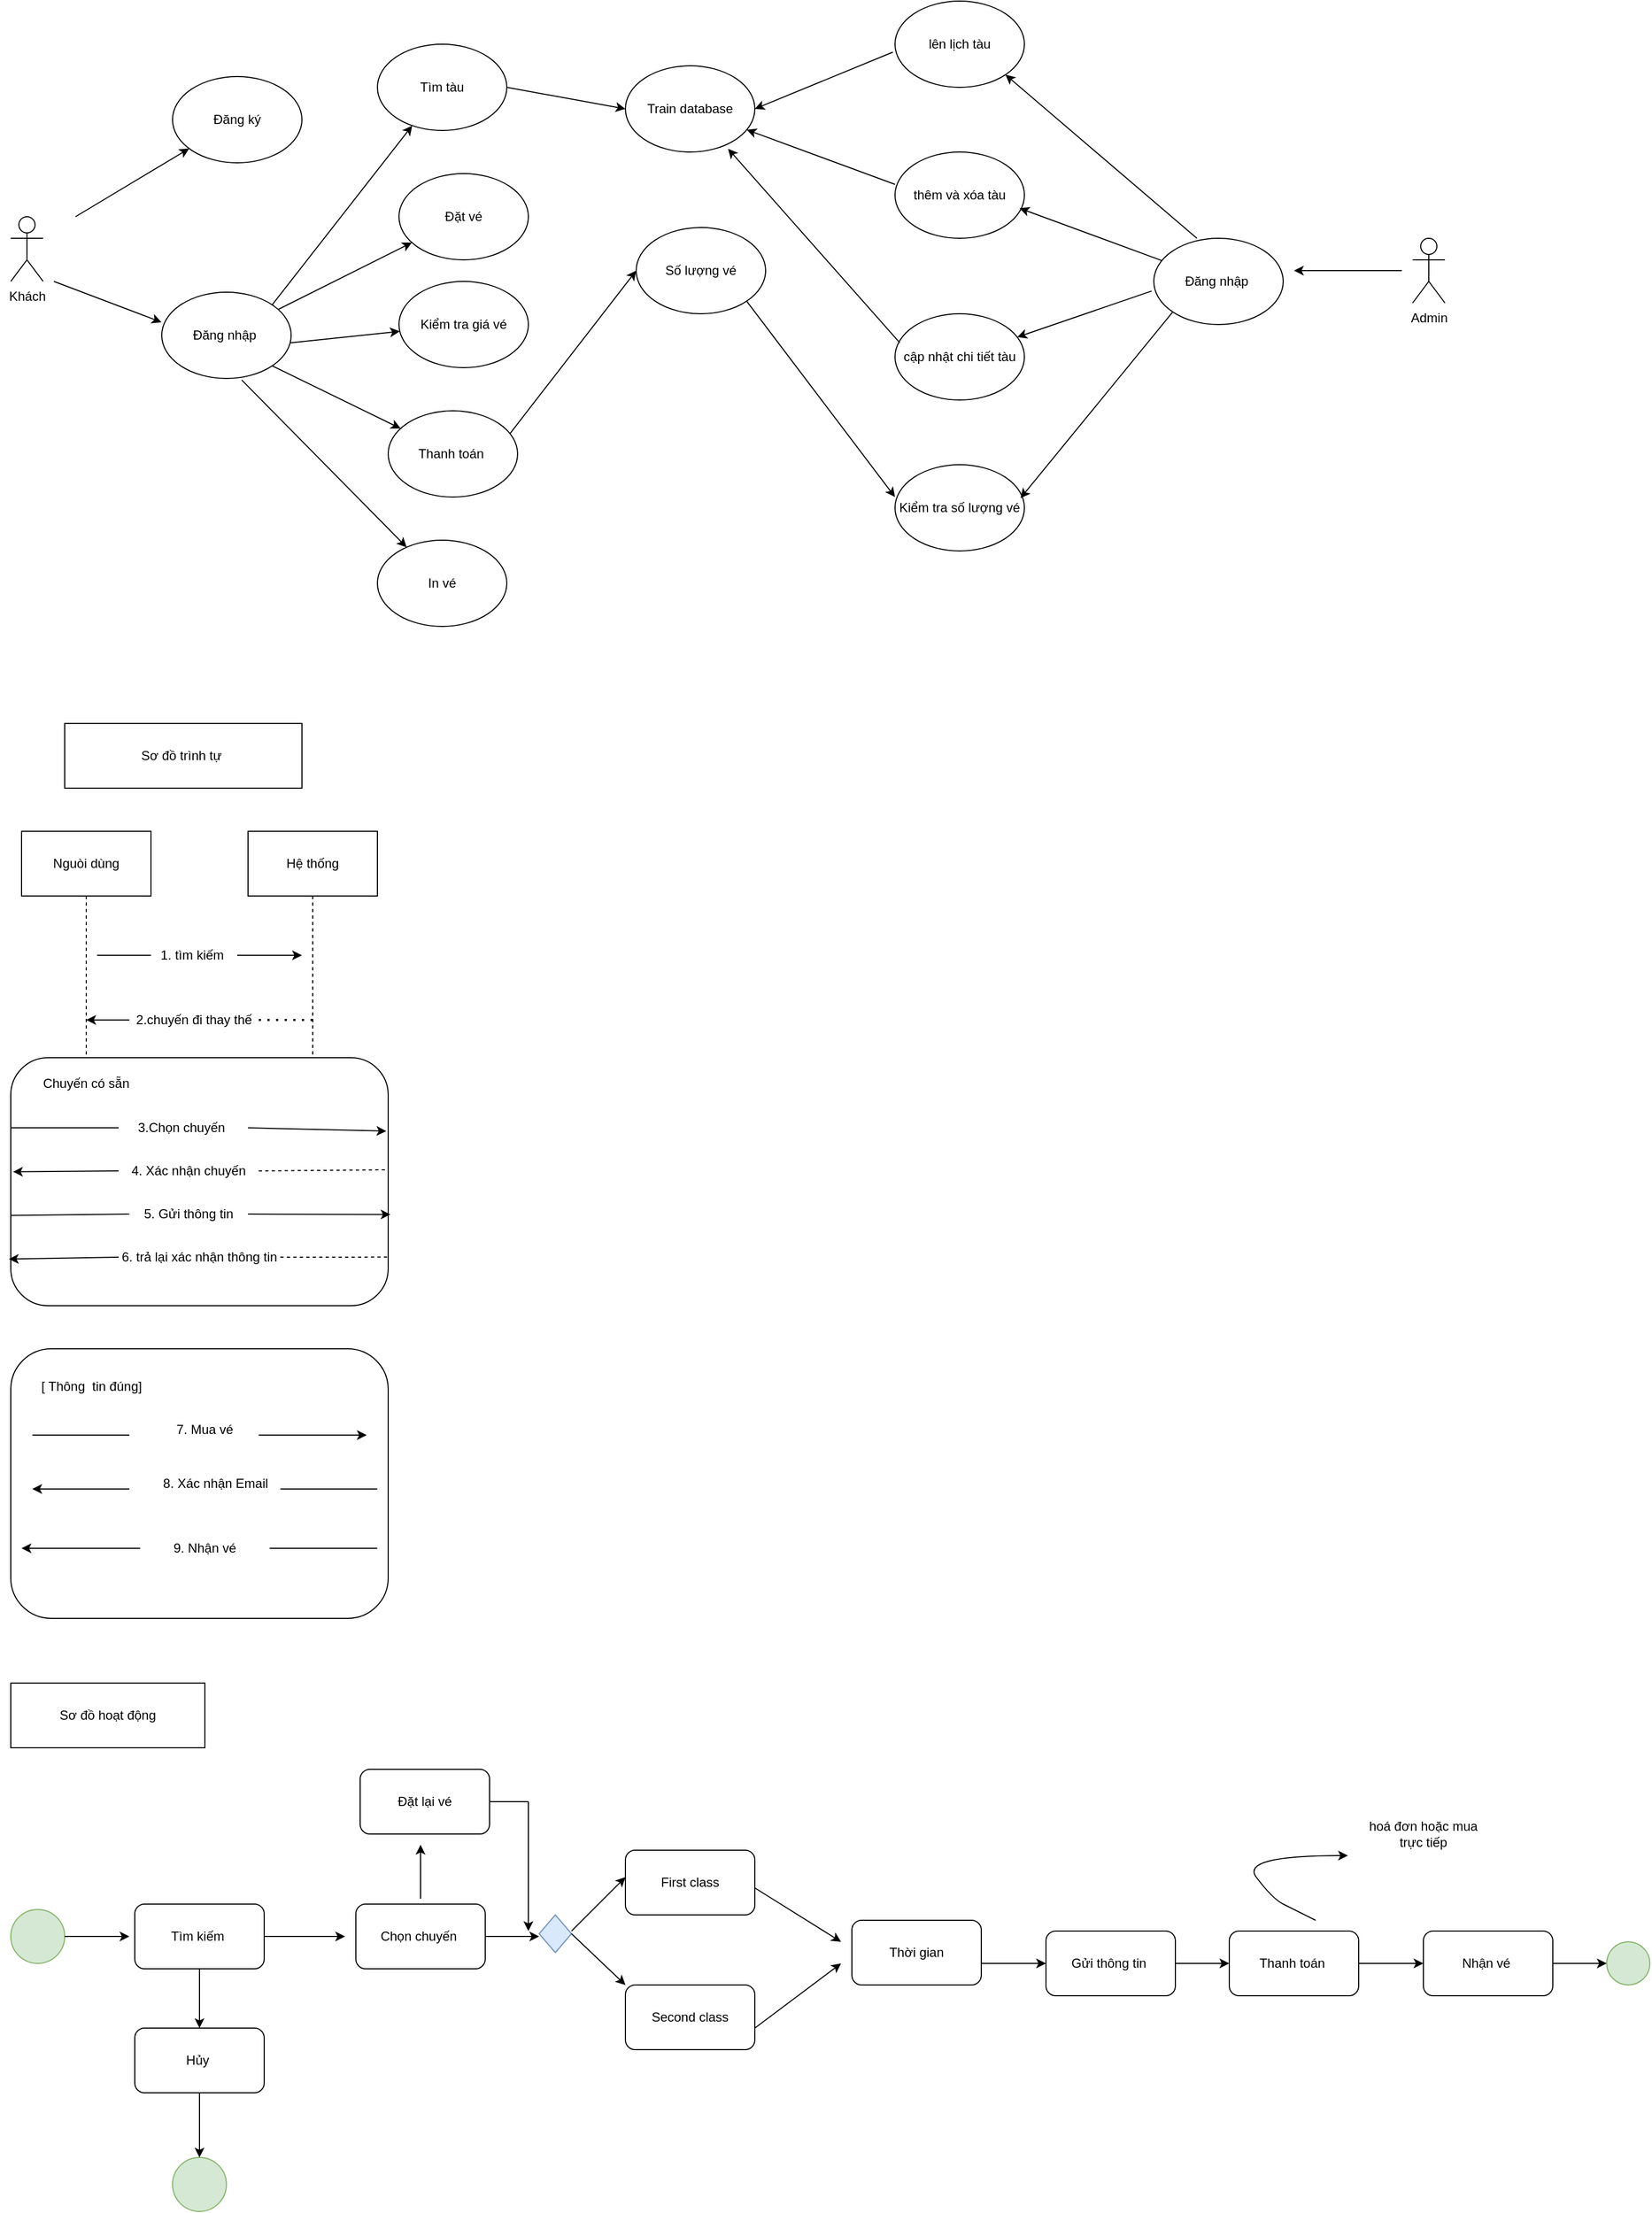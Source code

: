 <mxfile version="24.7.14">
  <diagram name="Trang-1" id="N5LPkn3CKNuSRvLNWtp1">
    <mxGraphModel dx="1050" dy="565" grid="1" gridSize="10" guides="1" tooltips="1" connect="1" arrows="1" fold="1" page="1" pageScale="1" pageWidth="827" pageHeight="1169" math="0" shadow="0">
      <root>
        <mxCell id="0" />
        <mxCell id="1" parent="0" />
        <mxCell id="Zfw_EBbgk86jnpkeLdV4-21" value="Khách" style="shape=umlActor;verticalLabelPosition=bottom;verticalAlign=top;html=1;outlineConnect=0;" parent="1" vertex="1">
          <mxGeometry x="30" y="380" width="30" height="60" as="geometry" />
        </mxCell>
        <mxCell id="Zfw_EBbgk86jnpkeLdV4-22" value="" style="endArrow=classic;html=1;rounded=0;" parent="1" target="Zfw_EBbgk86jnpkeLdV4-23" edge="1">
          <mxGeometry width="50" height="50" relative="1" as="geometry">
            <mxPoint x="90" y="380" as="sourcePoint" />
            <mxPoint x="180" y="320" as="targetPoint" />
          </mxGeometry>
        </mxCell>
        <mxCell id="Zfw_EBbgk86jnpkeLdV4-23" value="Đăng ký" style="ellipse;whiteSpace=wrap;html=1;" parent="1" vertex="1">
          <mxGeometry x="180" y="250" width="120" height="80" as="geometry" />
        </mxCell>
        <mxCell id="Zfw_EBbgk86jnpkeLdV4-24" value="Đăng nhập&amp;nbsp;" style="ellipse;whiteSpace=wrap;html=1;" parent="1" vertex="1">
          <mxGeometry x="170" y="450" width="120" height="80" as="geometry" />
        </mxCell>
        <mxCell id="Zfw_EBbgk86jnpkeLdV4-25" value="" style="endArrow=classic;html=1;rounded=0;entryX=-0.002;entryY=0.348;entryDx=0;entryDy=0;entryPerimeter=0;" parent="1" target="Zfw_EBbgk86jnpkeLdV4-24" edge="1">
          <mxGeometry width="50" height="50" relative="1" as="geometry">
            <mxPoint x="70" y="440" as="sourcePoint" />
            <mxPoint x="250" y="460" as="targetPoint" />
          </mxGeometry>
        </mxCell>
        <mxCell id="Zfw_EBbgk86jnpkeLdV4-26" value="" style="endArrow=classic;html=1;rounded=0;exitX=1;exitY=0;exitDx=0;exitDy=0;" parent="1" source="Zfw_EBbgk86jnpkeLdV4-24" target="Zfw_EBbgk86jnpkeLdV4-27" edge="1">
          <mxGeometry width="50" height="50" relative="1" as="geometry">
            <mxPoint x="390" y="510" as="sourcePoint" />
            <mxPoint x="390" y="320" as="targetPoint" />
          </mxGeometry>
        </mxCell>
        <mxCell id="Zfw_EBbgk86jnpkeLdV4-27" value="Tìm tàu" style="ellipse;whiteSpace=wrap;html=1;" parent="1" vertex="1">
          <mxGeometry x="370" y="220" width="120" height="80" as="geometry" />
        </mxCell>
        <mxCell id="Zfw_EBbgk86jnpkeLdV4-28" value="" style="endArrow=classic;html=1;rounded=0;" parent="1" source="Zfw_EBbgk86jnpkeLdV4-24" target="Zfw_EBbgk86jnpkeLdV4-29" edge="1">
          <mxGeometry width="50" height="50" relative="1" as="geometry">
            <mxPoint x="390" y="510" as="sourcePoint" />
            <mxPoint x="410" y="430" as="targetPoint" />
          </mxGeometry>
        </mxCell>
        <mxCell id="Zfw_EBbgk86jnpkeLdV4-29" value="Đặt vé" style="ellipse;whiteSpace=wrap;html=1;" parent="1" vertex="1">
          <mxGeometry x="390" y="340" width="120" height="80" as="geometry" />
        </mxCell>
        <mxCell id="Zfw_EBbgk86jnpkeLdV4-30" value="" style="endArrow=classic;html=1;rounded=0;exitX=0.992;exitY=0.588;exitDx=0;exitDy=0;exitPerimeter=0;" parent="1" source="Zfw_EBbgk86jnpkeLdV4-24" target="Zfw_EBbgk86jnpkeLdV4-31" edge="1">
          <mxGeometry width="50" height="50" relative="1" as="geometry">
            <mxPoint x="390" y="510" as="sourcePoint" />
            <mxPoint x="380" y="480" as="targetPoint" />
          </mxGeometry>
        </mxCell>
        <mxCell id="Zfw_EBbgk86jnpkeLdV4-31" value="Kiểm tra giá vé" style="ellipse;whiteSpace=wrap;html=1;" parent="1" vertex="1">
          <mxGeometry x="390" y="440" width="120" height="80" as="geometry" />
        </mxCell>
        <mxCell id="Zfw_EBbgk86jnpkeLdV4-32" value="" style="endArrow=classic;html=1;rounded=0;exitX=1;exitY=1;exitDx=0;exitDy=0;" parent="1" source="Zfw_EBbgk86jnpkeLdV4-24" target="Zfw_EBbgk86jnpkeLdV4-33" edge="1">
          <mxGeometry width="50" height="50" relative="1" as="geometry">
            <mxPoint x="390" y="510" as="sourcePoint" />
            <mxPoint x="360" y="570" as="targetPoint" />
          </mxGeometry>
        </mxCell>
        <mxCell id="Zfw_EBbgk86jnpkeLdV4-33" value="Thanh toán&amp;nbsp;" style="ellipse;whiteSpace=wrap;html=1;" parent="1" vertex="1">
          <mxGeometry x="380" y="560" width="120" height="80" as="geometry" />
        </mxCell>
        <mxCell id="Zfw_EBbgk86jnpkeLdV4-34" value="" style="endArrow=classic;html=1;rounded=0;exitX=0.618;exitY=1.018;exitDx=0;exitDy=0;exitPerimeter=0;" parent="1" source="Zfw_EBbgk86jnpkeLdV4-24" target="Zfw_EBbgk86jnpkeLdV4-35" edge="1">
          <mxGeometry width="50" height="50" relative="1" as="geometry">
            <mxPoint x="390" y="510" as="sourcePoint" />
            <mxPoint x="370" y="670" as="targetPoint" />
          </mxGeometry>
        </mxCell>
        <mxCell id="Zfw_EBbgk86jnpkeLdV4-35" value="In vé" style="ellipse;whiteSpace=wrap;html=1;" parent="1" vertex="1">
          <mxGeometry x="370" y="680" width="120" height="80" as="geometry" />
        </mxCell>
        <mxCell id="Zfw_EBbgk86jnpkeLdV4-36" value="" style="endArrow=classic;html=1;rounded=0;exitX=0.942;exitY=0.263;exitDx=0;exitDy=0;exitPerimeter=0;" parent="1" source="Zfw_EBbgk86jnpkeLdV4-33" edge="1">
          <mxGeometry width="50" height="50" relative="1" as="geometry">
            <mxPoint x="390" y="510" as="sourcePoint" />
            <mxPoint x="610" y="430" as="targetPoint" />
          </mxGeometry>
        </mxCell>
        <mxCell id="Zfw_EBbgk86jnpkeLdV4-37" value="Train database" style="ellipse;whiteSpace=wrap;html=1;" parent="1" vertex="1">
          <mxGeometry x="600" y="240" width="120" height="80" as="geometry" />
        </mxCell>
        <mxCell id="Zfw_EBbgk86jnpkeLdV4-38" value="" style="endArrow=classic;html=1;rounded=0;exitX=1;exitY=0.5;exitDx=0;exitDy=0;entryX=0;entryY=0.5;entryDx=0;entryDy=0;" parent="1" source="Zfw_EBbgk86jnpkeLdV4-27" target="Zfw_EBbgk86jnpkeLdV4-37" edge="1">
          <mxGeometry width="50" height="50" relative="1" as="geometry">
            <mxPoint x="610" y="510" as="sourcePoint" />
            <mxPoint x="660" y="460" as="targetPoint" />
          </mxGeometry>
        </mxCell>
        <mxCell id="Zfw_EBbgk86jnpkeLdV4-39" value="Số lượng vé" style="ellipse;whiteSpace=wrap;html=1;" parent="1" vertex="1">
          <mxGeometry x="610" y="390" width="120" height="80" as="geometry" />
        </mxCell>
        <mxCell id="Zfw_EBbgk86jnpkeLdV4-40" value="lên lịch tàu" style="ellipse;whiteSpace=wrap;html=1;" parent="1" vertex="1">
          <mxGeometry x="850" y="180" width="120" height="80" as="geometry" />
        </mxCell>
        <mxCell id="Zfw_EBbgk86jnpkeLdV4-41" value="thêm và xóa tàu" style="ellipse;whiteSpace=wrap;html=1;" parent="1" vertex="1">
          <mxGeometry x="850" y="320" width="120" height="80" as="geometry" />
        </mxCell>
        <mxCell id="Zfw_EBbgk86jnpkeLdV4-42" value="cập nhật chi tiết tàu" style="ellipse;whiteSpace=wrap;html=1;" parent="1" vertex="1">
          <mxGeometry x="850" y="470" width="120" height="80" as="geometry" />
        </mxCell>
        <mxCell id="Zfw_EBbgk86jnpkeLdV4-43" value="Kiểm tra số lượng vé" style="ellipse;whiteSpace=wrap;html=1;" parent="1" vertex="1">
          <mxGeometry x="850" y="610" width="120" height="80" as="geometry" />
        </mxCell>
        <mxCell id="Zfw_EBbgk86jnpkeLdV4-44" value="Đăng nhập&amp;nbsp;" style="ellipse;whiteSpace=wrap;html=1;" parent="1" vertex="1">
          <mxGeometry x="1090" y="400" width="120" height="80" as="geometry" />
        </mxCell>
        <mxCell id="Zfw_EBbgk86jnpkeLdV4-45" value="Admin" style="shape=umlActor;verticalLabelPosition=bottom;verticalAlign=top;html=1;outlineConnect=0;" parent="1" vertex="1">
          <mxGeometry x="1330" y="400" width="30" height="60" as="geometry" />
        </mxCell>
        <mxCell id="Zfw_EBbgk86jnpkeLdV4-46" value="" style="endArrow=classic;html=1;rounded=0;" parent="1" edge="1">
          <mxGeometry width="50" height="50" relative="1" as="geometry">
            <mxPoint x="1320" y="430" as="sourcePoint" />
            <mxPoint x="1220" y="430" as="targetPoint" />
          </mxGeometry>
        </mxCell>
        <mxCell id="Zfw_EBbgk86jnpkeLdV4-47" value="" style="endArrow=classic;html=1;rounded=0;exitX=0;exitY=1;exitDx=0;exitDy=0;entryX=0.97;entryY=0.388;entryDx=0;entryDy=0;entryPerimeter=0;" parent="1" source="Zfw_EBbgk86jnpkeLdV4-44" target="Zfw_EBbgk86jnpkeLdV4-43" edge="1">
          <mxGeometry width="50" height="50" relative="1" as="geometry">
            <mxPoint x="1020" y="570" as="sourcePoint" />
            <mxPoint x="1070" y="520" as="targetPoint" />
          </mxGeometry>
        </mxCell>
        <mxCell id="Zfw_EBbgk86jnpkeLdV4-48" value="" style="endArrow=classic;html=1;rounded=0;exitX=-0.017;exitY=0.612;exitDx=0;exitDy=0;exitPerimeter=0;" parent="1" source="Zfw_EBbgk86jnpkeLdV4-44" target="Zfw_EBbgk86jnpkeLdV4-42" edge="1">
          <mxGeometry width="50" height="50" relative="1" as="geometry">
            <mxPoint x="890" y="500" as="sourcePoint" />
            <mxPoint x="940" y="450" as="targetPoint" />
          </mxGeometry>
        </mxCell>
        <mxCell id="Zfw_EBbgk86jnpkeLdV4-49" value="" style="endArrow=classic;html=1;rounded=0;entryX=0.963;entryY=0.652;entryDx=0;entryDy=0;entryPerimeter=0;" parent="1" source="Zfw_EBbgk86jnpkeLdV4-44" target="Zfw_EBbgk86jnpkeLdV4-41" edge="1">
          <mxGeometry width="50" height="50" relative="1" as="geometry">
            <mxPoint x="1020" y="400" as="sourcePoint" />
            <mxPoint x="1070" y="350" as="targetPoint" />
          </mxGeometry>
        </mxCell>
        <mxCell id="Zfw_EBbgk86jnpkeLdV4-50" value="" style="endArrow=classic;html=1;rounded=0;exitX=0.333;exitY=0;exitDx=0;exitDy=0;exitPerimeter=0;entryX=1;entryY=1;entryDx=0;entryDy=0;" parent="1" source="Zfw_EBbgk86jnpkeLdV4-44" target="Zfw_EBbgk86jnpkeLdV4-40" edge="1">
          <mxGeometry width="50" height="50" relative="1" as="geometry">
            <mxPoint x="1040" y="310" as="sourcePoint" />
            <mxPoint x="1090" y="260" as="targetPoint" />
          </mxGeometry>
        </mxCell>
        <mxCell id="Zfw_EBbgk86jnpkeLdV4-51" value="" style="endArrow=classic;html=1;rounded=0;exitX=-0.017;exitY=0.592;exitDx=0;exitDy=0;exitPerimeter=0;entryX=1;entryY=0.5;entryDx=0;entryDy=0;" parent="1" source="Zfw_EBbgk86jnpkeLdV4-40" target="Zfw_EBbgk86jnpkeLdV4-37" edge="1">
          <mxGeometry width="50" height="50" relative="1" as="geometry">
            <mxPoint x="760" y="310" as="sourcePoint" />
            <mxPoint x="810" y="260" as="targetPoint" />
          </mxGeometry>
        </mxCell>
        <mxCell id="Zfw_EBbgk86jnpkeLdV4-52" value="" style="endArrow=classic;html=1;rounded=0;exitX=0;exitY=0.375;exitDx=0;exitDy=0;exitPerimeter=0;" parent="1" source="Zfw_EBbgk86jnpkeLdV4-41" target="Zfw_EBbgk86jnpkeLdV4-37" edge="1">
          <mxGeometry width="50" height="50" relative="1" as="geometry">
            <mxPoint x="760" y="350" as="sourcePoint" />
            <mxPoint x="810" y="300" as="targetPoint" />
          </mxGeometry>
        </mxCell>
        <mxCell id="Zfw_EBbgk86jnpkeLdV4-53" value="" style="endArrow=classic;html=1;rounded=0;exitX=0.037;exitY=0.337;exitDx=0;exitDy=0;exitPerimeter=0;entryX=0.793;entryY=0.962;entryDx=0;entryDy=0;entryPerimeter=0;" parent="1" source="Zfw_EBbgk86jnpkeLdV4-42" target="Zfw_EBbgk86jnpkeLdV4-37" edge="1">
          <mxGeometry width="50" height="50" relative="1" as="geometry">
            <mxPoint x="780" y="480" as="sourcePoint" />
            <mxPoint x="830" y="430" as="targetPoint" />
          </mxGeometry>
        </mxCell>
        <mxCell id="Zfw_EBbgk86jnpkeLdV4-54" value="" style="endArrow=classic;html=1;rounded=0;exitX=1;exitY=1;exitDx=0;exitDy=0;entryX=0;entryY=0.375;entryDx=0;entryDy=0;entryPerimeter=0;" parent="1" source="Zfw_EBbgk86jnpkeLdV4-39" target="Zfw_EBbgk86jnpkeLdV4-43" edge="1">
          <mxGeometry width="50" height="50" relative="1" as="geometry">
            <mxPoint x="730" y="520" as="sourcePoint" />
            <mxPoint x="780" y="470" as="targetPoint" />
          </mxGeometry>
        </mxCell>
        <mxCell id="Zfw_EBbgk86jnpkeLdV4-55" value="Sơ đồ trình tự&amp;nbsp;" style="rounded=0;whiteSpace=wrap;html=1;" parent="1" vertex="1">
          <mxGeometry x="80" y="850" width="220" height="60" as="geometry" />
        </mxCell>
        <mxCell id="Zfw_EBbgk86jnpkeLdV4-59" value="Nguòi dùng" style="rounded=0;whiteSpace=wrap;html=1;" parent="1" vertex="1">
          <mxGeometry x="40" y="950" width="120" height="60" as="geometry" />
        </mxCell>
        <mxCell id="Zfw_EBbgk86jnpkeLdV4-60" value="Hệ thống" style="rounded=0;whiteSpace=wrap;html=1;" parent="1" vertex="1">
          <mxGeometry x="250" y="950" width="120" height="60" as="geometry" />
        </mxCell>
        <mxCell id="Zfw_EBbgk86jnpkeLdV4-61" value="" style="endArrow=none;dashed=1;html=1;rounded=0;exitX=0.5;exitY=1;exitDx=0;exitDy=0;" parent="1" source="Zfw_EBbgk86jnpkeLdV4-59" edge="1">
          <mxGeometry width="50" height="50" relative="1" as="geometry">
            <mxPoint x="340" y="880" as="sourcePoint" />
            <mxPoint x="100" y="1310.8" as="targetPoint" />
          </mxGeometry>
        </mxCell>
        <mxCell id="Zfw_EBbgk86jnpkeLdV4-62" value="" style="endArrow=none;dashed=1;html=1;rounded=0;exitX=0.5;exitY=1;exitDx=0;exitDy=0;" parent="1" source="Zfw_EBbgk86jnpkeLdV4-60" edge="1">
          <mxGeometry width="50" height="50" relative="1" as="geometry">
            <mxPoint x="340" y="1090" as="sourcePoint" />
            <mxPoint x="310" y="1300" as="targetPoint" />
          </mxGeometry>
        </mxCell>
        <mxCell id="Zfw_EBbgk86jnpkeLdV4-63" value="1. tìm kiếm&amp;nbsp;" style="text;html=1;align=center;verticalAlign=middle;whiteSpace=wrap;rounded=0;" parent="1" vertex="1">
          <mxGeometry x="160" y="1050" width="80" height="30" as="geometry" />
        </mxCell>
        <mxCell id="Zfw_EBbgk86jnpkeLdV4-64" value="2.chuyến đi thay thế" style="text;html=1;align=center;verticalAlign=middle;whiteSpace=wrap;rounded=0;" parent="1" vertex="1">
          <mxGeometry x="140" y="1110" width="120" height="30" as="geometry" />
        </mxCell>
        <mxCell id="Zfw_EBbgk86jnpkeLdV4-67" value="" style="endArrow=none;html=1;rounded=0;entryX=0;entryY=0.5;entryDx=0;entryDy=0;" parent="1" target="Zfw_EBbgk86jnpkeLdV4-63" edge="1">
          <mxGeometry width="50" height="50" relative="1" as="geometry">
            <mxPoint x="110" y="1065" as="sourcePoint" />
            <mxPoint x="390" y="1040" as="targetPoint" />
          </mxGeometry>
        </mxCell>
        <mxCell id="Zfw_EBbgk86jnpkeLdV4-68" value="" style="endArrow=classic;html=1;rounded=0;exitX=1;exitY=0.5;exitDx=0;exitDy=0;" parent="1" source="Zfw_EBbgk86jnpkeLdV4-63" edge="1">
          <mxGeometry width="50" height="50" relative="1" as="geometry">
            <mxPoint x="340" y="1090" as="sourcePoint" />
            <mxPoint x="300" y="1065" as="targetPoint" />
          </mxGeometry>
        </mxCell>
        <mxCell id="Zfw_EBbgk86jnpkeLdV4-69" value="" style="endArrow=none;dashed=1;html=1;dashPattern=1 3;strokeWidth=2;rounded=0;exitX=1;exitY=0.5;exitDx=0;exitDy=0;" parent="1" source="Zfw_EBbgk86jnpkeLdV4-64" edge="1">
          <mxGeometry width="50" height="50" relative="1" as="geometry">
            <mxPoint x="340" y="1090" as="sourcePoint" />
            <mxPoint x="310" y="1125" as="targetPoint" />
          </mxGeometry>
        </mxCell>
        <mxCell id="Zfw_EBbgk86jnpkeLdV4-72" value="" style="endArrow=classic;html=1;rounded=0;exitX=0;exitY=0.5;exitDx=0;exitDy=0;" parent="1" source="Zfw_EBbgk86jnpkeLdV4-64" edge="1">
          <mxGeometry width="50" height="50" relative="1" as="geometry">
            <mxPoint x="480" y="1140" as="sourcePoint" />
            <mxPoint x="100" y="1125" as="targetPoint" />
          </mxGeometry>
        </mxCell>
        <mxCell id="Zfw_EBbgk86jnpkeLdV4-75" value="" style="rounded=1;whiteSpace=wrap;html=1;" parent="1" vertex="1">
          <mxGeometry x="30" y="1160" width="350" height="230" as="geometry" />
        </mxCell>
        <mxCell id="Zfw_EBbgk86jnpkeLdV4-76" value="Chuyến có sẵn" style="text;html=1;align=center;verticalAlign=middle;whiteSpace=wrap;rounded=0;" parent="1" vertex="1">
          <mxGeometry x="40" y="1169" width="120" height="30" as="geometry" />
        </mxCell>
        <mxCell id="Zfw_EBbgk86jnpkeLdV4-78" value="3.Chọn chuyến&amp;nbsp;" style="text;html=1;align=center;verticalAlign=middle;whiteSpace=wrap;rounded=0;" parent="1" vertex="1">
          <mxGeometry x="130" y="1210" width="120" height="30" as="geometry" />
        </mxCell>
        <mxCell id="Zfw_EBbgk86jnpkeLdV4-79" value="4. Xác nhận chuyến" style="text;html=1;align=center;verticalAlign=middle;whiteSpace=wrap;rounded=0;" parent="1" vertex="1">
          <mxGeometry x="130" y="1250" width="130" height="30" as="geometry" />
        </mxCell>
        <mxCell id="Zfw_EBbgk86jnpkeLdV4-81" value="" style="endArrow=none;html=1;rounded=0;entryX=0;entryY=0.5;entryDx=0;entryDy=0;" parent="1" target="Zfw_EBbgk86jnpkeLdV4-78" edge="1">
          <mxGeometry width="50" height="50" relative="1" as="geometry">
            <mxPoint x="30" y="1225" as="sourcePoint" />
            <mxPoint x="110" y="1210" as="targetPoint" />
          </mxGeometry>
        </mxCell>
        <mxCell id="Zfw_EBbgk86jnpkeLdV4-84" value="" style="endArrow=classic;html=1;rounded=0;exitX=1;exitY=0.5;exitDx=0;exitDy=0;entryX=0.995;entryY=0.296;entryDx=0;entryDy=0;entryPerimeter=0;" parent="1" source="Zfw_EBbgk86jnpkeLdV4-78" target="Zfw_EBbgk86jnpkeLdV4-75" edge="1">
          <mxGeometry width="50" height="50" relative="1" as="geometry">
            <mxPoint x="260" y="1250" as="sourcePoint" />
            <mxPoint x="310" y="1200" as="targetPoint" />
          </mxGeometry>
        </mxCell>
        <mxCell id="Zfw_EBbgk86jnpkeLdV4-85" value="" style="endArrow=none;dashed=1;html=1;rounded=0;exitX=1;exitY=0.5;exitDx=0;exitDy=0;entryX=0.998;entryY=0.452;entryDx=0;entryDy=0;entryPerimeter=0;" parent="1" source="Zfw_EBbgk86jnpkeLdV4-79" target="Zfw_EBbgk86jnpkeLdV4-75" edge="1">
          <mxGeometry width="50" height="50" relative="1" as="geometry">
            <mxPoint x="280" y="1290" as="sourcePoint" />
            <mxPoint x="330" y="1240" as="targetPoint" />
          </mxGeometry>
        </mxCell>
        <mxCell id="Zfw_EBbgk86jnpkeLdV4-86" value="" style="endArrow=classic;html=1;rounded=0;exitX=0;exitY=0.5;exitDx=0;exitDy=0;entryX=0.006;entryY=0.46;entryDx=0;entryDy=0;entryPerimeter=0;" parent="1" source="Zfw_EBbgk86jnpkeLdV4-79" target="Zfw_EBbgk86jnpkeLdV4-75" edge="1">
          <mxGeometry width="50" height="50" relative="1" as="geometry">
            <mxPoint x="430" y="1170" as="sourcePoint" />
            <mxPoint x="480" y="1120" as="targetPoint" />
          </mxGeometry>
        </mxCell>
        <mxCell id="Zfw_EBbgk86jnpkeLdV4-87" value="5. Gửi thông tin" style="text;html=1;align=center;verticalAlign=middle;whiteSpace=wrap;rounded=0;" parent="1" vertex="1">
          <mxGeometry x="140" y="1290" width="110" height="30" as="geometry" />
        </mxCell>
        <mxCell id="Zfw_EBbgk86jnpkeLdV4-89" value="" style="endArrow=none;html=1;rounded=0;entryX=0;entryY=0.5;entryDx=0;entryDy=0;exitX=0.001;exitY=0.636;exitDx=0;exitDy=0;exitPerimeter=0;" parent="1" source="Zfw_EBbgk86jnpkeLdV4-75" target="Zfw_EBbgk86jnpkeLdV4-87" edge="1">
          <mxGeometry width="50" height="50" relative="1" as="geometry">
            <mxPoint x="60" y="1340" as="sourcePoint" />
            <mxPoint x="110" y="1290" as="targetPoint" />
          </mxGeometry>
        </mxCell>
        <mxCell id="Zfw_EBbgk86jnpkeLdV4-90" value="" style="endArrow=classic;html=1;rounded=0;exitX=1;exitY=0.5;exitDx=0;exitDy=0;entryX=1.006;entryY=0.632;entryDx=0;entryDy=0;entryPerimeter=0;" parent="1" source="Zfw_EBbgk86jnpkeLdV4-87" target="Zfw_EBbgk86jnpkeLdV4-75" edge="1">
          <mxGeometry width="50" height="50" relative="1" as="geometry">
            <mxPoint x="260" y="1330" as="sourcePoint" />
            <mxPoint x="310" y="1280" as="targetPoint" />
          </mxGeometry>
        </mxCell>
        <mxCell id="Zfw_EBbgk86jnpkeLdV4-91" value="6. trả lại xác nhận thông tin" style="text;html=1;align=center;verticalAlign=middle;whiteSpace=wrap;rounded=0;" parent="1" vertex="1">
          <mxGeometry x="130" y="1330" width="150" height="30" as="geometry" />
        </mxCell>
        <mxCell id="Zfw_EBbgk86jnpkeLdV4-93" value="" style="endArrow=none;dashed=1;html=1;rounded=0;exitX=1;exitY=0.5;exitDx=0;exitDy=0;entryX=1.004;entryY=0.804;entryDx=0;entryDy=0;entryPerimeter=0;" parent="1" source="Zfw_EBbgk86jnpkeLdV4-91" target="Zfw_EBbgk86jnpkeLdV4-75" edge="1">
          <mxGeometry width="50" height="50" relative="1" as="geometry">
            <mxPoint x="290" y="1370" as="sourcePoint" />
            <mxPoint x="340" y="1320" as="targetPoint" />
          </mxGeometry>
        </mxCell>
        <mxCell id="Zfw_EBbgk86jnpkeLdV4-94" value="" style="endArrow=classic;html=1;rounded=0;exitX=0;exitY=0.5;exitDx=0;exitDy=0;entryX=-0.005;entryY=0.812;entryDx=0;entryDy=0;entryPerimeter=0;" parent="1" source="Zfw_EBbgk86jnpkeLdV4-91" target="Zfw_EBbgk86jnpkeLdV4-75" edge="1">
          <mxGeometry width="50" height="50" relative="1" as="geometry">
            <mxPoint x="430" y="1170" as="sourcePoint" />
            <mxPoint x="480" y="1120" as="targetPoint" />
          </mxGeometry>
        </mxCell>
        <mxCell id="Zfw_EBbgk86jnpkeLdV4-95" value="" style="rounded=1;whiteSpace=wrap;html=1;" parent="1" vertex="1">
          <mxGeometry x="30" y="1430" width="350" height="250" as="geometry" />
        </mxCell>
        <mxCell id="Zfw_EBbgk86jnpkeLdV4-96" value="[ Thông&amp;nbsp; tin đúng]" style="text;html=1;align=center;verticalAlign=middle;whiteSpace=wrap;rounded=0;" parent="1" vertex="1">
          <mxGeometry x="50" y="1440" width="110" height="50" as="geometry" />
        </mxCell>
        <mxCell id="Zfw_EBbgk86jnpkeLdV4-97" value="7. Mua vé" style="text;html=1;align=center;verticalAlign=middle;whiteSpace=wrap;rounded=0;" parent="1" vertex="1">
          <mxGeometry x="170" y="1490" width="80" height="30" as="geometry" />
        </mxCell>
        <mxCell id="Zfw_EBbgk86jnpkeLdV4-98" value="" style="endArrow=none;html=1;rounded=0;" parent="1" edge="1">
          <mxGeometry width="50" height="50" relative="1" as="geometry">
            <mxPoint x="50" y="1510" as="sourcePoint" />
            <mxPoint x="140" y="1510" as="targetPoint" />
          </mxGeometry>
        </mxCell>
        <mxCell id="Zfw_EBbgk86jnpkeLdV4-100" value="" style="endArrow=classic;html=1;rounded=0;exitX=0.657;exitY=0.32;exitDx=0;exitDy=0;exitPerimeter=0;entryX=0.943;entryY=0.32;entryDx=0;entryDy=0;entryPerimeter=0;" parent="1" source="Zfw_EBbgk86jnpkeLdV4-95" target="Zfw_EBbgk86jnpkeLdV4-95" edge="1">
          <mxGeometry width="50" height="50" relative="1" as="geometry">
            <mxPoint x="280" y="1530" as="sourcePoint" />
            <mxPoint x="330" y="1480" as="targetPoint" />
          </mxGeometry>
        </mxCell>
        <mxCell id="Zfw_EBbgk86jnpkeLdV4-101" value="8. Xác nhận Email" style="text;html=1;align=center;verticalAlign=middle;whiteSpace=wrap;rounded=0;" parent="1" vertex="1">
          <mxGeometry x="170" y="1540" width="100" height="30" as="geometry" />
        </mxCell>
        <mxCell id="Zfw_EBbgk86jnpkeLdV4-102" value="" style="endArrow=none;html=1;rounded=0;entryX=0.971;entryY=0.52;entryDx=0;entryDy=0;entryPerimeter=0;" parent="1" target="Zfw_EBbgk86jnpkeLdV4-95" edge="1">
          <mxGeometry width="50" height="50" relative="1" as="geometry">
            <mxPoint x="280" y="1560" as="sourcePoint" />
            <mxPoint x="330" y="1520" as="targetPoint" />
          </mxGeometry>
        </mxCell>
        <mxCell id="Zfw_EBbgk86jnpkeLdV4-103" value="" style="endArrow=classic;html=1;rounded=0;entryX=0.057;entryY=0.52;entryDx=0;entryDy=0;entryPerimeter=0;" parent="1" target="Zfw_EBbgk86jnpkeLdV4-95" edge="1">
          <mxGeometry width="50" height="50" relative="1" as="geometry">
            <mxPoint x="140" y="1560" as="sourcePoint" />
            <mxPoint x="125" y="1530" as="targetPoint" />
          </mxGeometry>
        </mxCell>
        <mxCell id="Zfw_EBbgk86jnpkeLdV4-104" style="edgeStyle=orthogonalEdgeStyle;rounded=0;orthogonalLoop=1;jettySize=auto;html=1;exitX=0.5;exitY=1;exitDx=0;exitDy=0;" parent="1" source="Zfw_EBbgk86jnpkeLdV4-95" target="Zfw_EBbgk86jnpkeLdV4-95" edge="1">
          <mxGeometry relative="1" as="geometry" />
        </mxCell>
        <mxCell id="Zfw_EBbgk86jnpkeLdV4-105" value="9. Nhận vé" style="text;html=1;align=center;verticalAlign=middle;whiteSpace=wrap;rounded=0;" parent="1" vertex="1">
          <mxGeometry x="150" y="1600" width="120" height="30" as="geometry" />
        </mxCell>
        <mxCell id="Zfw_EBbgk86jnpkeLdV4-106" value="" style="endArrow=none;html=1;rounded=0;exitX=1;exitY=0.5;exitDx=0;exitDy=0;entryX=0.971;entryY=0.74;entryDx=0;entryDy=0;entryPerimeter=0;" parent="1" source="Zfw_EBbgk86jnpkeLdV4-105" target="Zfw_EBbgk86jnpkeLdV4-95" edge="1">
          <mxGeometry width="50" height="50" relative="1" as="geometry">
            <mxPoint x="300" y="1640" as="sourcePoint" />
            <mxPoint x="350" y="1590" as="targetPoint" />
          </mxGeometry>
        </mxCell>
        <mxCell id="Zfw_EBbgk86jnpkeLdV4-107" value="" style="endArrow=classic;html=1;rounded=0;exitX=0;exitY=0.5;exitDx=0;exitDy=0;" parent="1" source="Zfw_EBbgk86jnpkeLdV4-105" edge="1">
          <mxGeometry width="50" height="50" relative="1" as="geometry">
            <mxPoint x="80" y="1640" as="sourcePoint" />
            <mxPoint x="40" y="1615" as="targetPoint" />
          </mxGeometry>
        </mxCell>
        <mxCell id="Zfw_EBbgk86jnpkeLdV4-108" value="Sơ đồ hoạt động" style="rounded=0;whiteSpace=wrap;html=1;" parent="1" vertex="1">
          <mxGeometry x="30" y="1740" width="180" height="60" as="geometry" />
        </mxCell>
        <mxCell id="Zfw_EBbgk86jnpkeLdV4-109" value="" style="ellipse;whiteSpace=wrap;html=1;aspect=fixed;fillColor=#d5e8d4;strokeColor=#82b366;" parent="1" vertex="1">
          <mxGeometry x="30" y="1950" width="50" height="50" as="geometry" />
        </mxCell>
        <mxCell id="Zfw_EBbgk86jnpkeLdV4-110" value="" style="endArrow=classic;html=1;rounded=0;exitX=1;exitY=0.5;exitDx=0;exitDy=0;" parent="1" source="Zfw_EBbgk86jnpkeLdV4-109" edge="1">
          <mxGeometry width="50" height="50" relative="1" as="geometry">
            <mxPoint x="90" y="2000" as="sourcePoint" />
            <mxPoint x="140" y="1975" as="targetPoint" />
          </mxGeometry>
        </mxCell>
        <mxCell id="Zfw_EBbgk86jnpkeLdV4-111" value="Tìm kiếm&amp;nbsp;" style="rounded=1;whiteSpace=wrap;html=1;" parent="1" vertex="1">
          <mxGeometry x="145" y="1945" width="120" height="60" as="geometry" />
        </mxCell>
        <mxCell id="Zfw_EBbgk86jnpkeLdV4-112" value="Hủy&amp;nbsp;" style="rounded=1;whiteSpace=wrap;html=1;" parent="1" vertex="1">
          <mxGeometry x="145" y="2060" width="120" height="60" as="geometry" />
        </mxCell>
        <mxCell id="Zfw_EBbgk86jnpkeLdV4-113" value="" style="endArrow=classic;html=1;rounded=0;entryX=0.5;entryY=0;entryDx=0;entryDy=0;exitX=0.5;exitY=1;exitDx=0;exitDy=0;" parent="1" source="Zfw_EBbgk86jnpkeLdV4-111" target="Zfw_EBbgk86jnpkeLdV4-112" edge="1">
          <mxGeometry width="50" height="50" relative="1" as="geometry">
            <mxPoint x="200" y="2010" as="sourcePoint" />
            <mxPoint x="250" y="1960" as="targetPoint" />
          </mxGeometry>
        </mxCell>
        <mxCell id="Zfw_EBbgk86jnpkeLdV4-114" value="" style="ellipse;whiteSpace=wrap;html=1;aspect=fixed;fillColor=#d5e8d4;strokeColor=#82b366;" parent="1" vertex="1">
          <mxGeometry x="180" y="2180" width="50" height="50" as="geometry" />
        </mxCell>
        <mxCell id="Zfw_EBbgk86jnpkeLdV4-115" value="" style="endArrow=classic;html=1;rounded=0;entryX=0.5;entryY=0;entryDx=0;entryDy=0;exitX=0.5;exitY=1;exitDx=0;exitDy=0;" parent="1" source="Zfw_EBbgk86jnpkeLdV4-112" target="Zfw_EBbgk86jnpkeLdV4-114" edge="1">
          <mxGeometry width="50" height="50" relative="1" as="geometry">
            <mxPoint x="210" y="2120" as="sourcePoint" />
            <mxPoint x="260" y="2070" as="targetPoint" />
          </mxGeometry>
        </mxCell>
        <mxCell id="Zfw_EBbgk86jnpkeLdV4-116" value="" style="endArrow=classic;html=1;rounded=0;exitX=1;exitY=0.5;exitDx=0;exitDy=0;" parent="1" source="Zfw_EBbgk86jnpkeLdV4-111" edge="1">
          <mxGeometry width="50" height="50" relative="1" as="geometry">
            <mxPoint x="430" y="2110" as="sourcePoint" />
            <mxPoint x="340" y="1975" as="targetPoint" />
          </mxGeometry>
        </mxCell>
        <mxCell id="Zfw_EBbgk86jnpkeLdV4-117" value="Chọn chuyến&amp;nbsp;" style="rounded=1;whiteSpace=wrap;html=1;" parent="1" vertex="1">
          <mxGeometry x="350" y="1945" width="120" height="60" as="geometry" />
        </mxCell>
        <mxCell id="Zfw_EBbgk86jnpkeLdV4-118" value="" style="endArrow=classic;html=1;rounded=0;" parent="1" edge="1">
          <mxGeometry width="50" height="50" relative="1" as="geometry">
            <mxPoint x="410" y="1940" as="sourcePoint" />
            <mxPoint x="410" y="1890" as="targetPoint" />
          </mxGeometry>
        </mxCell>
        <mxCell id="Zfw_EBbgk86jnpkeLdV4-119" value="Đặt lại vé" style="rounded=1;whiteSpace=wrap;html=1;" parent="1" vertex="1">
          <mxGeometry x="354" y="1820" width="120" height="60" as="geometry" />
        </mxCell>
        <mxCell id="Zfw_EBbgk86jnpkeLdV4-120" value="" style="endArrow=classic;html=1;rounded=0;exitX=1;exitY=0.5;exitDx=0;exitDy=0;" parent="1" source="Zfw_EBbgk86jnpkeLdV4-117" edge="1">
          <mxGeometry width="50" height="50" relative="1" as="geometry">
            <mxPoint x="480" y="1990" as="sourcePoint" />
            <mxPoint x="520" y="1975" as="targetPoint" />
          </mxGeometry>
        </mxCell>
        <mxCell id="Zfw_EBbgk86jnpkeLdV4-122" value="" style="endArrow=none;html=1;rounded=0;exitX=1;exitY=0.5;exitDx=0;exitDy=0;" parent="1" source="Zfw_EBbgk86jnpkeLdV4-119" edge="1">
          <mxGeometry width="50" height="50" relative="1" as="geometry">
            <mxPoint x="470" y="1860" as="sourcePoint" />
            <mxPoint x="510" y="1850" as="targetPoint" />
          </mxGeometry>
        </mxCell>
        <mxCell id="Zfw_EBbgk86jnpkeLdV4-123" value="" style="endArrow=classic;html=1;rounded=0;" parent="1" edge="1">
          <mxGeometry width="50" height="50" relative="1" as="geometry">
            <mxPoint x="510" y="1850" as="sourcePoint" />
            <mxPoint x="510" y="1970" as="targetPoint" />
          </mxGeometry>
        </mxCell>
        <mxCell id="Zfw_EBbgk86jnpkeLdV4-124" value="" style="rhombus;whiteSpace=wrap;html=1;fillColor=#dae8fc;strokeColor=#6c8ebf;" parent="1" vertex="1">
          <mxGeometry x="520" y="1955" width="30" height="35" as="geometry" />
        </mxCell>
        <mxCell id="Zfw_EBbgk86jnpkeLdV4-125" value="First class" style="rounded=1;whiteSpace=wrap;html=1;" parent="1" vertex="1">
          <mxGeometry x="600" y="1895" width="120" height="60" as="geometry" />
        </mxCell>
        <mxCell id="Zfw_EBbgk86jnpkeLdV4-126" value="Second class" style="rounded=1;whiteSpace=wrap;html=1;" parent="1" vertex="1">
          <mxGeometry x="600" y="2020" width="120" height="60" as="geometry" />
        </mxCell>
        <mxCell id="Zfw_EBbgk86jnpkeLdV4-127" value="" style="endArrow=classic;html=1;rounded=0;" parent="1" edge="1">
          <mxGeometry width="50" height="50" relative="1" as="geometry">
            <mxPoint x="550" y="1970" as="sourcePoint" />
            <mxPoint x="600" y="1920" as="targetPoint" />
          </mxGeometry>
        </mxCell>
        <mxCell id="Zfw_EBbgk86jnpkeLdV4-128" value="" style="endArrow=classic;html=1;rounded=0;exitX=1;exitY=0.5;exitDx=0;exitDy=0;entryX=0;entryY=0;entryDx=0;entryDy=0;" parent="1" source="Zfw_EBbgk86jnpkeLdV4-124" target="Zfw_EBbgk86jnpkeLdV4-126" edge="1">
          <mxGeometry width="50" height="50" relative="1" as="geometry">
            <mxPoint x="570" y="2020" as="sourcePoint" />
            <mxPoint x="620" y="1970" as="targetPoint" />
          </mxGeometry>
        </mxCell>
        <mxCell id="Zfw_EBbgk86jnpkeLdV4-129" value="" style="endArrow=classic;html=1;rounded=0;" parent="1" edge="1">
          <mxGeometry width="50" height="50" relative="1" as="geometry">
            <mxPoint x="720" y="1930" as="sourcePoint" />
            <mxPoint x="800" y="1980" as="targetPoint" />
          </mxGeometry>
        </mxCell>
        <mxCell id="Zfw_EBbgk86jnpkeLdV4-130" value="" style="endArrow=classic;html=1;rounded=0;" parent="1" edge="1">
          <mxGeometry width="50" height="50" relative="1" as="geometry">
            <mxPoint x="720" y="2060" as="sourcePoint" />
            <mxPoint x="800" y="2000" as="targetPoint" />
          </mxGeometry>
        </mxCell>
        <mxCell id="Zfw_EBbgk86jnpkeLdV4-131" value="Thời gian" style="rounded=1;whiteSpace=wrap;html=1;" parent="1" vertex="1">
          <mxGeometry x="810" y="1960" width="120" height="60" as="geometry" />
        </mxCell>
        <mxCell id="Zfw_EBbgk86jnpkeLdV4-132" value="" style="endArrow=classic;html=1;rounded=0;" parent="1" edge="1">
          <mxGeometry width="50" height="50" relative="1" as="geometry">
            <mxPoint x="930" y="2000" as="sourcePoint" />
            <mxPoint x="990" y="2000" as="targetPoint" />
          </mxGeometry>
        </mxCell>
        <mxCell id="Zfw_EBbgk86jnpkeLdV4-133" value="Gửi thông tin&amp;nbsp;" style="rounded=1;whiteSpace=wrap;html=1;" parent="1" vertex="1">
          <mxGeometry x="990" y="1970" width="120" height="60" as="geometry" />
        </mxCell>
        <mxCell id="Zfw_EBbgk86jnpkeLdV4-134" value="" style="endArrow=classic;html=1;rounded=0;exitX=1;exitY=0.5;exitDx=0;exitDy=0;" parent="1" source="Zfw_EBbgk86jnpkeLdV4-133" edge="1">
          <mxGeometry width="50" height="50" relative="1" as="geometry">
            <mxPoint x="1110" y="2010" as="sourcePoint" />
            <mxPoint x="1160" y="2000" as="targetPoint" />
          </mxGeometry>
        </mxCell>
        <mxCell id="Zfw_EBbgk86jnpkeLdV4-135" value="Thanh toán&amp;nbsp;" style="rounded=1;whiteSpace=wrap;html=1;" parent="1" vertex="1">
          <mxGeometry x="1160" y="1970" width="120" height="60" as="geometry" />
        </mxCell>
        <mxCell id="Zfw_EBbgk86jnpkeLdV4-136" value="Nhận vé&amp;nbsp;" style="rounded=1;whiteSpace=wrap;html=1;" parent="1" vertex="1">
          <mxGeometry x="1340" y="1970" width="120" height="60" as="geometry" />
        </mxCell>
        <mxCell id="Zfw_EBbgk86jnpkeLdV4-137" value="" style="endArrow=classic;html=1;rounded=0;entryX=0;entryY=0.5;entryDx=0;entryDy=0;" parent="1" target="Zfw_EBbgk86jnpkeLdV4-136" edge="1">
          <mxGeometry width="50" height="50" relative="1" as="geometry">
            <mxPoint x="1280" y="2000" as="sourcePoint" />
            <mxPoint x="1330" y="1950" as="targetPoint" />
          </mxGeometry>
        </mxCell>
        <mxCell id="Zfw_EBbgk86jnpkeLdV4-138" value="" style="endArrow=classic;html=1;rounded=0;exitX=1;exitY=0.5;exitDx=0;exitDy=0;" parent="1" source="Zfw_EBbgk86jnpkeLdV4-136" edge="1">
          <mxGeometry width="50" height="50" relative="1" as="geometry">
            <mxPoint x="1460" y="2010" as="sourcePoint" />
            <mxPoint x="1510" y="2000" as="targetPoint" />
          </mxGeometry>
        </mxCell>
        <mxCell id="Zfw_EBbgk86jnpkeLdV4-139" value="" style="ellipse;whiteSpace=wrap;html=1;aspect=fixed;fillColor=#d5e8d4;strokeColor=#82b366;" parent="1" vertex="1">
          <mxGeometry x="1510" y="1980" width="40" height="40" as="geometry" />
        </mxCell>
        <mxCell id="Zfw_EBbgk86jnpkeLdV4-140" value="" style="curved=1;endArrow=classic;html=1;rounded=0;" parent="1" edge="1">
          <mxGeometry width="50" height="50" relative="1" as="geometry">
            <mxPoint x="1240" y="1960" as="sourcePoint" />
            <mxPoint x="1270" y="1900" as="targetPoint" />
            <Array as="points">
              <mxPoint x="1220" y="1950" />
              <mxPoint x="1200" y="1940" />
              <mxPoint x="1170" y="1900" />
            </Array>
          </mxGeometry>
        </mxCell>
        <mxCell id="Zfw_EBbgk86jnpkeLdV4-141" value="hoá đơn hoặc mua trực tiếp" style="text;html=1;align=center;verticalAlign=middle;whiteSpace=wrap;rounded=0;" parent="1" vertex="1">
          <mxGeometry x="1280" y="1860" width="120" height="40" as="geometry" />
        </mxCell>
      </root>
    </mxGraphModel>
  </diagram>
</mxfile>
